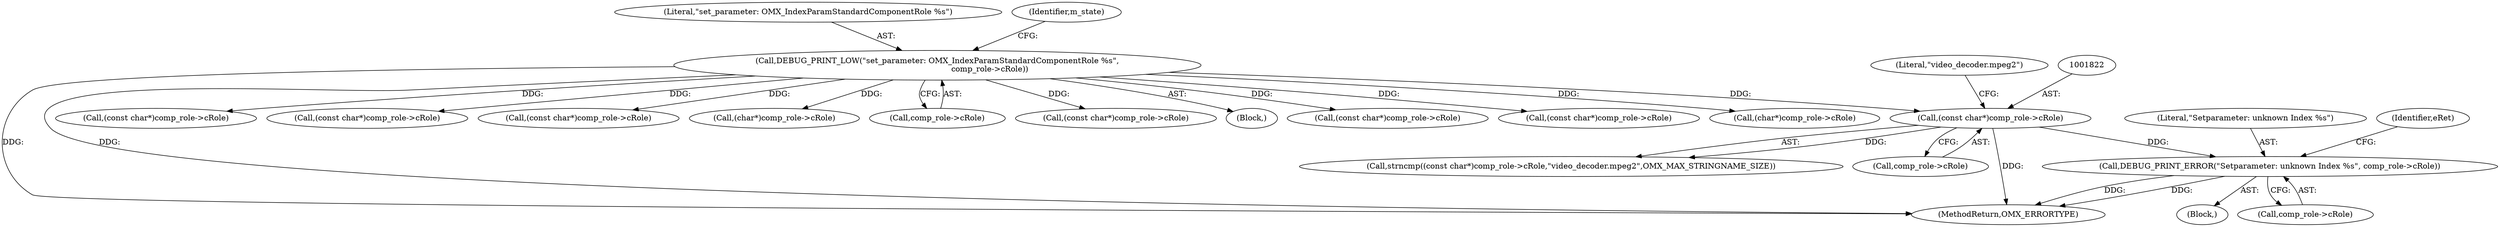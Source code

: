 digraph "0_Android_46e305be6e670a5a0041b0b4861122a0f1aabefa_2@pointer" {
"1001837" [label="(Call,DEBUG_PRINT_ERROR(\"Setparameter: unknown Index %s\", comp_role->cRole))"];
"1001821" [label="(Call,(const char*)comp_role->cRole)"];
"1001637" [label="(Call,DEBUG_PRINT_LOW(\"set_parameter: OMX_IndexParamStandardComponentRole %s\",\n                                          comp_role->cRole))"];
"1001836" [label="(Block,)"];
"1001826" [label="(Literal,\"video_decoder.mpeg2\")"];
"1001823" [label="(Call,comp_role->cRole)"];
"1001838" [label="(Literal,\"Setparameter: unknown Index %s\")"];
"1001919" [label="(Call,(const char*)comp_role->cRole)"];
"1001710" [label="(Call,(char*)comp_role->cRole)"];
"1003102" [label="(MethodReturn,OMX_ERRORTYPE)"];
"1002003" [label="(Call,(const char*)comp_role->cRole)"];
"1001747" [label="(Call,(const char*)comp_role->cRole)"];
"1001957" [label="(Call,(const char*)comp_role->cRole)"];
"1001820" [label="(Call,strncmp((const char*)comp_role->cRole,\"video_decoder.mpeg2\",OMX_MAX_STRINGNAME_SIZE))"];
"1001638" [label="(Literal,\"set_parameter: OMX_IndexParamStandardComponentRole %s\")"];
"1001837" [label="(Call,DEBUG_PRINT_ERROR(\"Setparameter: unknown Index %s\", comp_role->cRole))"];
"1001843" [label="(Identifier,eRet)"];
"1001673" [label="(Call,(char*)comp_role->cRole)"];
"1001639" [label="(Call,comp_role->cRole)"];
"1001821" [label="(Call,(const char*)comp_role->cRole)"];
"1001784" [label="(Call,(const char*)comp_role->cRole)"];
"1001627" [label="(Block,)"];
"1001839" [label="(Call,comp_role->cRole)"];
"1001874" [label="(Call,(const char*)comp_role->cRole)"];
"1001645" [label="(Identifier,m_state)"];
"1001637" [label="(Call,DEBUG_PRINT_LOW(\"set_parameter: OMX_IndexParamStandardComponentRole %s\",\n                                          comp_role->cRole))"];
"1001837" -> "1001836"  [label="AST: "];
"1001837" -> "1001839"  [label="CFG: "];
"1001838" -> "1001837"  [label="AST: "];
"1001839" -> "1001837"  [label="AST: "];
"1001843" -> "1001837"  [label="CFG: "];
"1001837" -> "1003102"  [label="DDG: "];
"1001837" -> "1003102"  [label="DDG: "];
"1001821" -> "1001837"  [label="DDG: "];
"1001821" -> "1001820"  [label="AST: "];
"1001821" -> "1001823"  [label="CFG: "];
"1001822" -> "1001821"  [label="AST: "];
"1001823" -> "1001821"  [label="AST: "];
"1001826" -> "1001821"  [label="CFG: "];
"1001821" -> "1003102"  [label="DDG: "];
"1001821" -> "1001820"  [label="DDG: "];
"1001637" -> "1001821"  [label="DDG: "];
"1001637" -> "1001627"  [label="AST: "];
"1001637" -> "1001639"  [label="CFG: "];
"1001638" -> "1001637"  [label="AST: "];
"1001639" -> "1001637"  [label="AST: "];
"1001645" -> "1001637"  [label="CFG: "];
"1001637" -> "1003102"  [label="DDG: "];
"1001637" -> "1003102"  [label="DDG: "];
"1001637" -> "1001673"  [label="DDG: "];
"1001637" -> "1001710"  [label="DDG: "];
"1001637" -> "1001747"  [label="DDG: "];
"1001637" -> "1001784"  [label="DDG: "];
"1001637" -> "1001874"  [label="DDG: "];
"1001637" -> "1001919"  [label="DDG: "];
"1001637" -> "1001957"  [label="DDG: "];
"1001637" -> "1002003"  [label="DDG: "];
}
